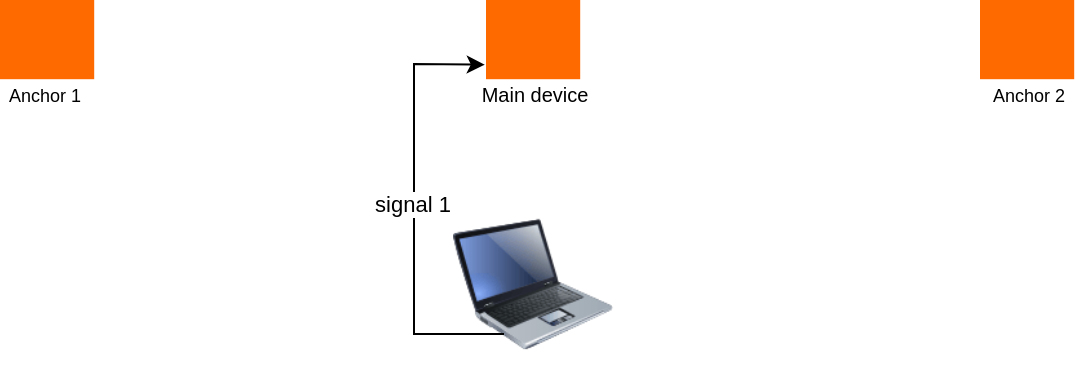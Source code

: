 <mxfile border="50" scale="3" compressed="false" locked="false" version="26.2.2">
  <diagram name="Blank" id="YmL12bMKpDGza6XwsDPr">
    <mxGraphModel dx="1397" dy="362" grid="0" gridSize="10" guides="1" tooltips="1" connect="1" arrows="1" fold="1" page="0" pageScale="1" pageWidth="827" pageHeight="1169" background="none" math="1" shadow="0">
      <root>
        <mxCell id="X5NqExCQtvZxIxQ7pmgY-0" />
        <mxCell id="1" parent="X5NqExCQtvZxIxQ7pmgY-0" />
        <object label="" placeholders="1" id="Gr0Zq-AI6Quabplr0KPa-103">
          <mxCell style="image;html=1;image=img/lib/clip_art/computers/Laptop_128x128.png;fontFamily=Helvetica;fontSize=12;fontColor=#0A3DA3;align=center;strokeWidth=2;fillColor=#EDF5FF;fontStyle=1;verticalAlign=bottom;strokeColor=none;labelBackgroundColor=#EDF5FF;labelBorderColor=none;labelPosition=center;verticalLabelPosition=top;" parent="1" vertex="1">
            <mxGeometry x="-523.45" y="480" width="80" height="80" as="geometry" />
          </mxCell>
        </object>
        <mxCell id="YcL9H07bTUGaqKfZckYU-1" value="" style="points=[];aspect=fixed;html=1;align=center;shadow=0;dashed=0;fillColor=#FF6A00;strokeColor=none;shape=mxgraph.alibaba_cloud.agw_aligateway;" parent="1" vertex="1">
          <mxGeometry x="-507" y="378" width="47.1" height="39.6" as="geometry" />
        </mxCell>
        <mxCell id="YcL9H07bTUGaqKfZckYU-2" value="" style="points=[];aspect=fixed;html=1;align=center;shadow=0;dashed=0;fillColor=#FF6A00;strokeColor=none;shape=mxgraph.alibaba_cloud.agw_aligateway;" parent="1" vertex="1">
          <mxGeometry x="-750" y="378" width="47.1" height="39.6" as="geometry" />
        </mxCell>
        <mxCell id="YcL9H07bTUGaqKfZckYU-3" value="" style="points=[];aspect=fixed;html=1;align=center;shadow=0;dashed=0;fillColor=#FF6A00;strokeColor=none;shape=mxgraph.alibaba_cloud.agw_aligateway;" parent="1" vertex="1">
          <mxGeometry x="-260" y="378" width="47.1" height="39.6" as="geometry" />
        </mxCell>
        <mxCell id="M880iQTlcIPckHHo8cyl-1" value="&lt;font style=&quot;font-size: 9px;&quot;&gt;Anchor 1&lt;/font&gt;" style="edgeLabel;html=1;align=center;verticalAlign=middle;resizable=0;points=[];" parent="1" connectable="0" vertex="1">
          <mxGeometry x="-728.238" y="425" as="geometry" />
        </mxCell>
        <mxCell id="M880iQTlcIPckHHo8cyl-2" value="&lt;font style=&quot;font-size: 9px;&quot;&gt;Anchor 2&lt;/font&gt;" style="edgeLabel;html=1;align=center;verticalAlign=middle;resizable=0;points=[];" parent="1" connectable="0" vertex="1">
          <mxGeometry x="-236.448" y="425" as="geometry" />
        </mxCell>
        <mxCell id="M880iQTlcIPckHHo8cyl-3" value="&lt;font style=&quot;font-size: 10px;&quot;&gt;Main device&lt;/font&gt;" style="edgeLabel;html=1;align=center;verticalAlign=middle;resizable=0;points=[];" parent="1" connectable="0" vertex="1">
          <mxGeometry x="-483.448" y="425" as="geometry" />
        </mxCell>
        <mxCell id="NuutMMW1q3ZvTcBgo77i-7" value="" style="endArrow=classic;html=1;rounded=0;entryX=-0.013;entryY=0.817;entryDx=0;entryDy=0;entryPerimeter=0;" edge="1" parent="1" target="YcL9H07bTUGaqKfZckYU-1">
          <mxGeometry width="50" height="50" relative="1" as="geometry">
            <mxPoint x="-498" y="545" as="sourcePoint" />
            <mxPoint x="-592" y="494" as="targetPoint" />
            <Array as="points">
              <mxPoint x="-543" y="545" />
              <mxPoint x="-543" y="410" />
            </Array>
          </mxGeometry>
        </mxCell>
        <mxCell id="NuutMMW1q3ZvTcBgo77i-13" value="signal 1" style="edgeLabel;html=1;align=center;verticalAlign=middle;resizable=0;points=[];" vertex="1" connectable="0" parent="NuutMMW1q3ZvTcBgo77i-7">
          <mxGeometry x="0.027" y="1" relative="1" as="geometry">
            <mxPoint as="offset" />
          </mxGeometry>
        </mxCell>
      </root>
    </mxGraphModel>
  </diagram>
</mxfile>
